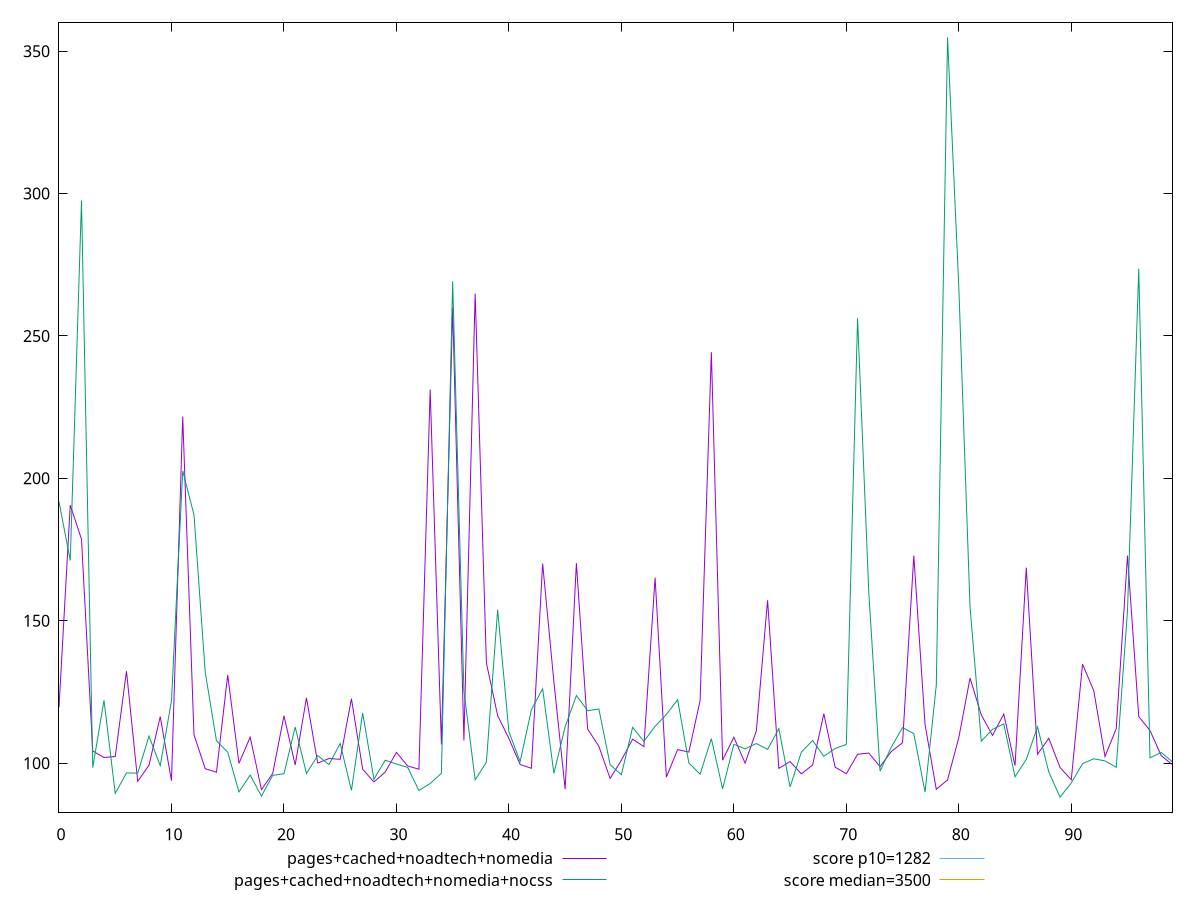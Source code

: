 reset

$pagesCachedNoadtechNomedia <<EOF
0 119.61999999999999
1 190.57199999999995
2 178.64399999999995
3 104.25200000000001
4 101.98799999999997
5 102.32400000000001
6 132.28799999999998
7 93.584
8 99.26
9 116.31199999999997
10 93.84
11 221.69599999999997
12 109.97599999999998
13 98.05200000000002
14 96.82000000000001
15 130.936
16 99.92799999999997
17 109.13600000000002
18 90.704
19 96.36000000000004
20 116.65199999999996
21 99.38000000000001
22 122.93199999999996
23 100.012
24 101.62
25 101.344
26 122.62400000000002
27 97.82800000000002
28 93.40400000000002
29 96.83200000000001
30 103.78800000000001
31 98.98799999999999
32 97.86800000000001
33 231.16799999999995
34 106.53999999999999
35 259.928
36 107.968
37 264.912
38 135.192
39 116.69199999999998
40 108.66000000000001
41 99.50800000000001
42 98.20000000000002
43 170.08
44 128.56399999999996
45 90.86800000000002
46 170.224
47 111.976
48 105.908
49 94.61600000000001
50 101.048
51 108.42799999999997
52 105.80000000000001
53 165.11999999999998
54 95.07600000000002
55 104.75600000000001
56 103.88399999999999
57 121.996
58 244.30800000000002
59 101.048
60 109.08799999999995
61 100.00399999999999
62 111.32000000000001
63 157.196
64 98.172
65 100.548
66 96.236
67 99.32799999999999
68 117.36800000000002
69 98.59599999999999
70 96.29200000000002
71 103.096
72 103.548
73 98.77199999999998
74 104.072
75 107.18800000000003
76 172.85999999999999
77 113.57600000000001
78 90.78799999999998
79 94.12400000000001
80 108.94800000000001
81 129.87199999999999
82 116.92399999999999
83 109.756
84 117.26799999999996
85 99.12000000000002
86 168.628
87 103.11999999999999
88 108.74399999999997
89 98.476
90 94.152
91 134.75199999999995
92 125.448
93 102.31600000000002
94 112.15600000000003
95 172.85599999999997
96 116.344
97 111.464
98 102.61999999999998
99 99.42799999999998
EOF

$pagesCachedNoadtechNomediaNocss <<EOF
0 191.776
1 171.148
2 297.55600000000004
3 98.37199999999999
4 122.06400000000002
5 89.40000000000002
6 96.572
7 96.50399999999999
8 109.50399999999999
9 99.10399999999998
10 121.87199999999999
11 202.65999999999997
12 187.224
13 131.94400000000002
14 107.844
15 103.85599999999997
16 89.88400000000001
17 95.80800000000002
18 88.428
19 95.708
20 96.27600000000002
21 112.66800000000002
22 96.36399999999998
23 102.65199999999999
24 99.50799999999998
25 106.89200000000002
26 90.436
27 117.58
28 94.34800000000001
29 101.02000000000001
30 99.69200000000001
31 98.49199999999999
32 90.40400000000001
33 92.83999999999999
34 96.44399999999999
35 269.22
36 125.35199999999998
37 94.136
38 100.328
39 153.87599999999998
40 111.00800000000001
41 100.548
42 118.73599999999999
43 126.11999999999999
44 96.41200000000002
45 112.756
46 123.75199999999995
47 118.42000000000002
48 119.01599999999999
49 99.42399999999998
50 95.924
51 112.58400000000003
52 107.63199999999998
53 112.94
54 117.10400000000004
55 122.27199999999999
56 100.03999999999999
57 96.10799999999999
58 108.62
59 90.96800000000002
60 106.60799999999999
61 105.04
62 106.87600000000002
63 104.82
64 112.108
65 91.64
66 103.852
67 107.964
68 102.39999999999999
69 105.13600000000001
70 106.57600000000001
71 256.24800000000005
72 159.76
73 97.18000000000004
74 105.636
75 112.488
76 110.368
77 89.83600000000001
78 127.42400000000004
79 354.8239999999999
80 267.3
81 154.784
82 107.71600000000004
83 111.86400000000003
84 113.776
85 95.228
86 101.31199999999998
87 112.73599999999998
88 96.89999999999998
89 88.056
90 93.04800000000002
91 99.80799999999999
92 101.536
93 100.78399999999999
94 98.556
95 153.58399999999997
96 273.6
97 101.85999999999999
98 103.71600000000001
99 100.4
EOF

set key outside below
set xrange [0:99]
set yrange [82.72064:360.1593599999999]
set trange [82.72064:360.1593599999999]
set terminal svg size 640, 520 enhanced background rgb 'white'
set output "report_00019_2021-02-10T18-14-37.922Z//bootup-time/comparison/line/3_vs_4.svg"

plot $pagesCachedNoadtechNomedia title "pages+cached+noadtech+nomedia" with line, \
     $pagesCachedNoadtechNomediaNocss title "pages+cached+noadtech+nomedia+nocss" with line, \
     1282 title "score p10=1282", \
     3500 title "score median=3500"

reset
